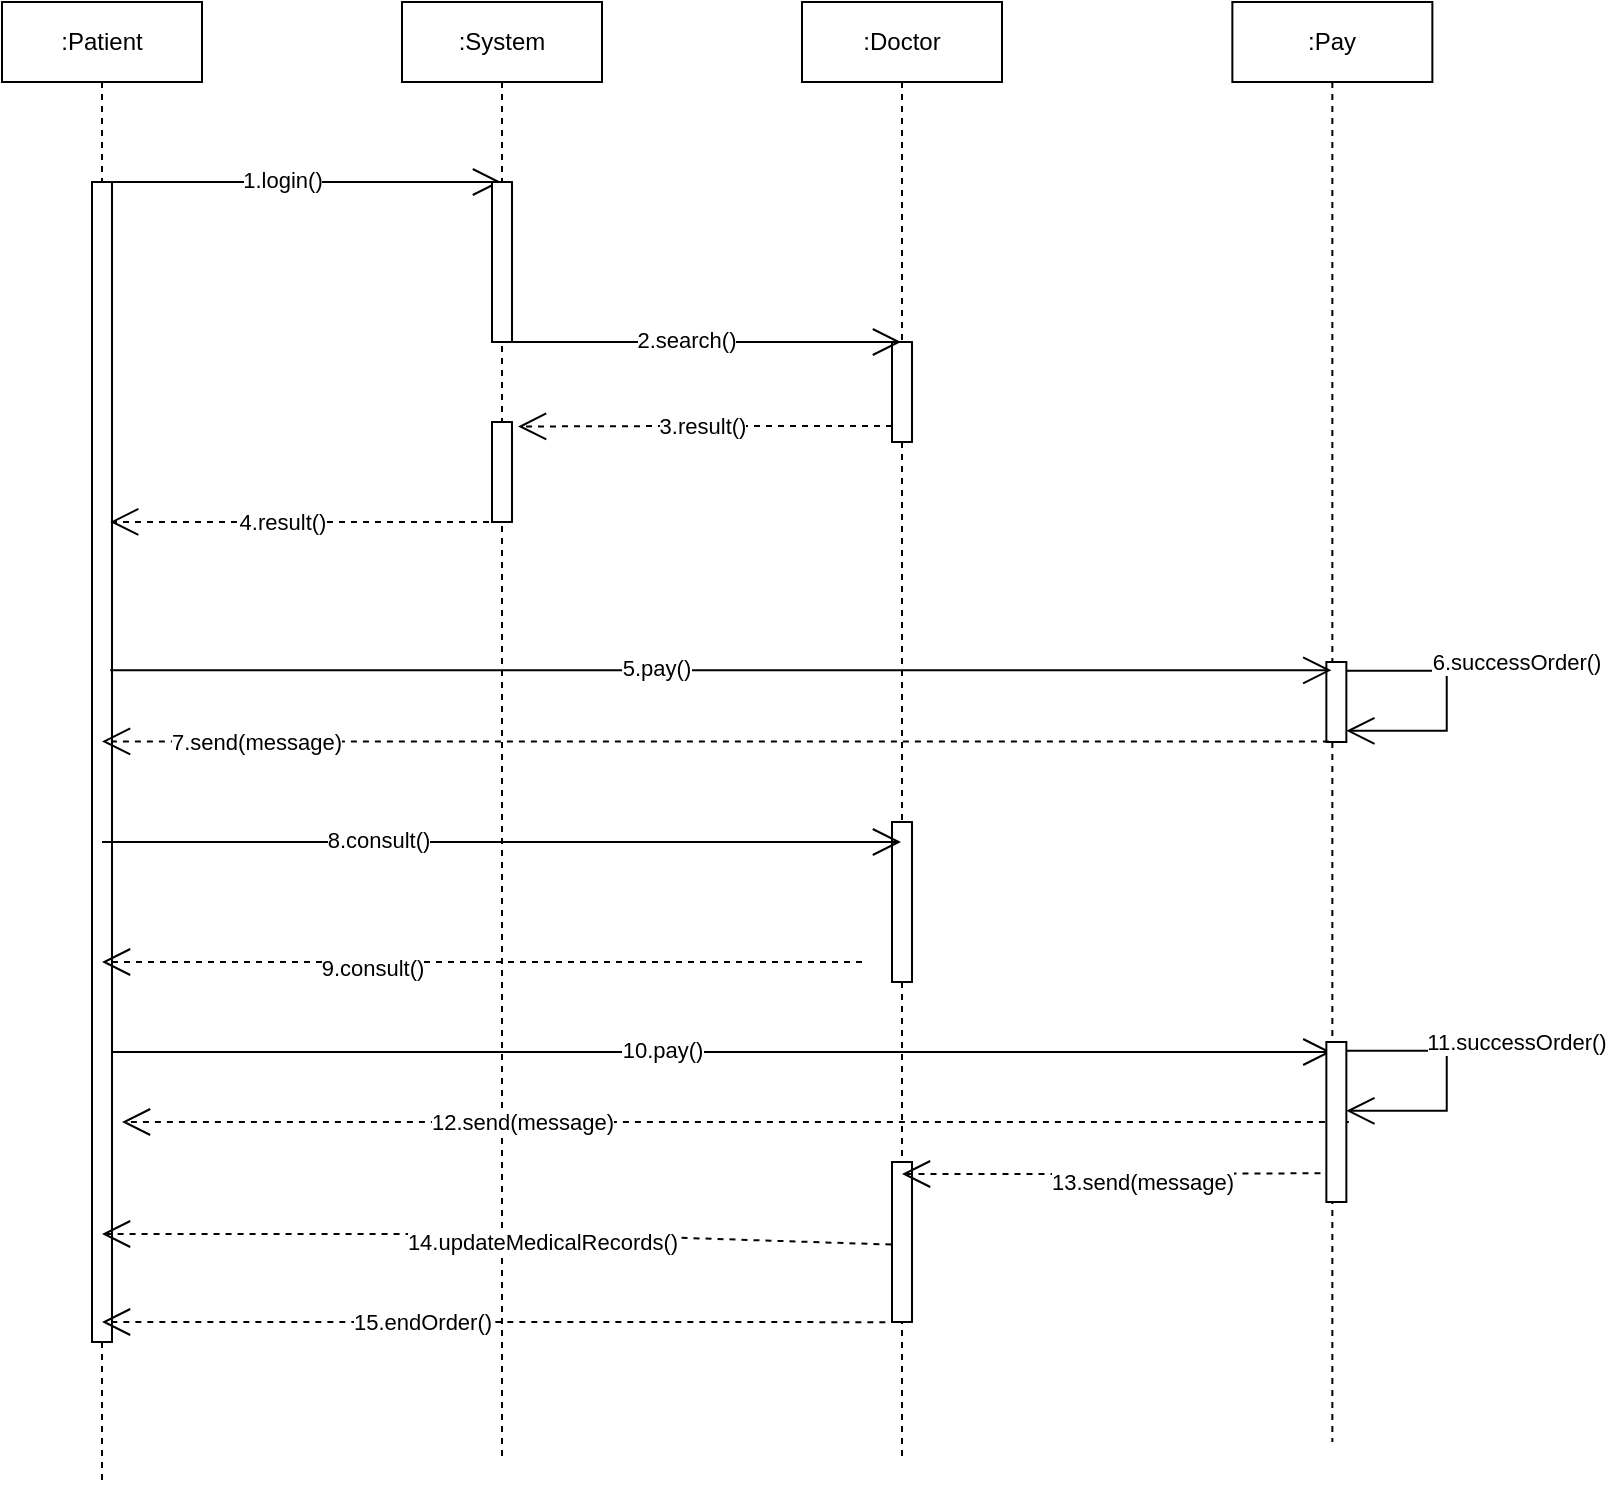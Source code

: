 <mxfile version="20.6.0" type="device"><diagram id="2Os98GMaKRdKsLCwE3TV" name="第 1 页"><mxGraphModel dx="2250" dy="529" grid="1" gridSize="10" guides="1" tooltips="1" connect="1" arrows="1" fold="1" page="1" pageScale="1" pageWidth="827" pageHeight="1169" math="0" shadow="0"><root><mxCell id="0"/><mxCell id="1" parent="0"/><mxCell id="CY9jMk5al61VeYVUfdHk-1" value=":Patient" style="shape=umlLifeline;perimeter=lifelinePerimeter;whiteSpace=wrap;html=1;container=1;collapsible=0;recursiveResize=0;outlineConnect=0;" vertex="1" parent="1"><mxGeometry x="-30" y="180" width="100" height="740" as="geometry"/></mxCell><mxCell id="CY9jMk5al61VeYVUfdHk-2" value="" style="endArrow=open;endFill=1;endSize=12;html=1;rounded=0;" edge="1" parent="CY9jMk5al61VeYVUfdHk-1" target="CY9jMk5al61VeYVUfdHk-4"><mxGeometry width="160" relative="1" as="geometry"><mxPoint x="50" y="90" as="sourcePoint"/><mxPoint x="200" y="90" as="targetPoint"/></mxGeometry></mxCell><mxCell id="CY9jMk5al61VeYVUfdHk-3" value="1.login()" style="edgeLabel;html=1;align=center;verticalAlign=middle;resizable=0;points=[];" vertex="1" connectable="0" parent="CY9jMk5al61VeYVUfdHk-2"><mxGeometry x="-0.105" y="1" relative="1" as="geometry"><mxPoint as="offset"/></mxGeometry></mxCell><mxCell id="CY9jMk5al61VeYVUfdHk-19" value="" style="html=1;points=[];perimeter=orthogonalPerimeter;" vertex="1" parent="CY9jMk5al61VeYVUfdHk-1"><mxGeometry x="45" y="90" width="10" height="580" as="geometry"/></mxCell><mxCell id="CY9jMk5al61VeYVUfdHk-4" value=":System" style="shape=umlLifeline;perimeter=lifelinePerimeter;whiteSpace=wrap;html=1;container=1;collapsible=0;recursiveResize=0;outlineConnect=0;" vertex="1" parent="1"><mxGeometry x="170" y="180" width="100" height="730" as="geometry"/></mxCell><mxCell id="CY9jMk5al61VeYVUfdHk-20" value="" style="html=1;points=[];perimeter=orthogonalPerimeter;" vertex="1" parent="CY9jMk5al61VeYVUfdHk-4"><mxGeometry x="45" y="90" width="10" height="80" as="geometry"/></mxCell><mxCell id="CY9jMk5al61VeYVUfdHk-21" value="" style="html=1;points=[];perimeter=orthogonalPerimeter;" vertex="1" parent="CY9jMk5al61VeYVUfdHk-4"><mxGeometry x="45" y="210" width="10" height="50" as="geometry"/></mxCell><mxCell id="CY9jMk5al61VeYVUfdHk-7" value=":Pay" style="shape=umlLifeline;perimeter=lifelinePerimeter;whiteSpace=wrap;html=1;container=1;collapsible=0;recursiveResize=0;outlineConnect=0;" vertex="1" parent="1"><mxGeometry x="585.18" y="180" width="100" height="720" as="geometry"/></mxCell><mxCell id="CY9jMk5al61VeYVUfdHk-29" value="" style="html=1;points=[];perimeter=orthogonalPerimeter;" vertex="1" parent="CY9jMk5al61VeYVUfdHk-7"><mxGeometry x="47" y="330" width="10" height="40" as="geometry"/></mxCell><mxCell id="CY9jMk5al61VeYVUfdHk-13" value=":Doctor" style="shape=umlLifeline;perimeter=lifelinePerimeter;whiteSpace=wrap;html=1;container=1;collapsible=0;recursiveResize=0;outlineConnect=0;" vertex="1" parent="1"><mxGeometry x="370" y="180" width="100" height="730" as="geometry"/></mxCell><mxCell id="CY9jMk5al61VeYVUfdHk-22" value="" style="html=1;points=[];perimeter=orthogonalPerimeter;" vertex="1" parent="CY9jMk5al61VeYVUfdHk-13"><mxGeometry x="45" y="170" width="10" height="50" as="geometry"/></mxCell><mxCell id="CY9jMk5al61VeYVUfdHk-34" value="" style="html=1;points=[];perimeter=orthogonalPerimeter;" vertex="1" parent="CY9jMk5al61VeYVUfdHk-13"><mxGeometry x="45" y="410" width="10" height="80" as="geometry"/></mxCell><mxCell id="CY9jMk5al61VeYVUfdHk-49" value="12.send(message)" style="endArrow=open;endSize=12;dashed=1;html=1;rounded=0;exitX=0.127;exitY=0.993;exitDx=0;exitDy=0;exitPerimeter=0;" edge="1" parent="CY9jMk5al61VeYVUfdHk-13"><mxGeometry x="0.348" width="160" relative="1" as="geometry"><mxPoint x="273.45" y="560" as="sourcePoint"/><mxPoint x="-340" y="560" as="targetPoint"/><mxPoint as="offset"/></mxGeometry></mxCell><mxCell id="CY9jMk5al61VeYVUfdHk-50" value="" style="html=1;points=[];perimeter=orthogonalPerimeter;" vertex="1" parent="CY9jMk5al61VeYVUfdHk-13"><mxGeometry x="45" y="580" width="10" height="80" as="geometry"/></mxCell><mxCell id="CY9jMk5al61VeYVUfdHk-5" value="" style="endArrow=open;endFill=1;endSize=12;html=1;rounded=0;" edge="1" parent="1" target="CY9jMk5al61VeYVUfdHk-13"><mxGeometry width="160" relative="1" as="geometry"><mxPoint x="225" y="350" as="sourcePoint"/><mxPoint x="375" y="350" as="targetPoint"/></mxGeometry></mxCell><mxCell id="CY9jMk5al61VeYVUfdHk-6" value="2.search()" style="edgeLabel;html=1;align=center;verticalAlign=middle;resizable=0;points=[];" vertex="1" connectable="0" parent="CY9jMk5al61VeYVUfdHk-5"><mxGeometry x="-0.105" y="1" relative="1" as="geometry"><mxPoint as="offset"/></mxGeometry></mxCell><mxCell id="CY9jMk5al61VeYVUfdHk-11" value="" style="endArrow=open;endFill=1;endSize=12;html=1;rounded=0;exitX=0.909;exitY=0.421;exitDx=0;exitDy=0;exitPerimeter=0;" edge="1" parent="1" source="CY9jMk5al61VeYVUfdHk-19" target="CY9jMk5al61VeYVUfdHk-7"><mxGeometry width="160" relative="1" as="geometry"><mxPoint x="224.39" y="510.24" as="sourcePoint"/><mxPoint x="700.18" y="459" as="targetPoint"/></mxGeometry></mxCell><mxCell id="CY9jMk5al61VeYVUfdHk-12" value="5.pay()" style="edgeLabel;html=1;align=center;verticalAlign=middle;resizable=0;points=[];" vertex="1" connectable="0" parent="CY9jMk5al61VeYVUfdHk-11"><mxGeometry x="-0.105" y="1" relative="1" as="geometry"><mxPoint as="offset"/></mxGeometry></mxCell><mxCell id="CY9jMk5al61VeYVUfdHk-30" value="" style="endArrow=open;endFill=1;endSize=12;html=1;rounded=0;" edge="1" parent="1"><mxGeometry width="160" relative="1" as="geometry"><mxPoint x="642.18" y="514.39" as="sourcePoint"/><mxPoint x="642.18" y="544.39" as="targetPoint"/><Array as="points"><mxPoint x="692.37" y="514.39"/><mxPoint x="692.37" y="544.39"/></Array></mxGeometry></mxCell><mxCell id="CY9jMk5al61VeYVUfdHk-31" value="6.successOrder()" style="edgeLabel;html=1;align=center;verticalAlign=middle;resizable=0;points=[];" vertex="1" connectable="0" parent="CY9jMk5al61VeYVUfdHk-30"><mxGeometry x="0.112" y="2" relative="1" as="geometry"><mxPoint x="32" y="-27" as="offset"/></mxGeometry></mxCell><mxCell id="CY9jMk5al61VeYVUfdHk-36" value="7.send(message)" style="endArrow=open;endSize=12;dashed=1;html=1;rounded=0;exitX=0.127;exitY=0.993;exitDx=0;exitDy=0;exitPerimeter=0;" edge="1" parent="1" source="CY9jMk5al61VeYVUfdHk-29" target="CY9jMk5al61VeYVUfdHk-1"><mxGeometry x="0.748" width="160" relative="1" as="geometry"><mxPoint x="322.98" y="460" as="sourcePoint"/><mxPoint x="30" y="550" as="targetPoint"/><mxPoint as="offset"/></mxGeometry></mxCell><mxCell id="CY9jMk5al61VeYVUfdHk-41" value="" style="endArrow=open;endFill=1;endSize=12;html=1;rounded=0;" edge="1" parent="1" source="CY9jMk5al61VeYVUfdHk-1" target="CY9jMk5al61VeYVUfdHk-13"><mxGeometry width="160" relative="1" as="geometry"><mxPoint x="235" y="360" as="sourcePoint"/><mxPoint x="429.5" y="360" as="targetPoint"/><Array as="points"><mxPoint x="100" y="600"/></Array></mxGeometry></mxCell><mxCell id="CY9jMk5al61VeYVUfdHk-42" value="8.consult()" style="edgeLabel;html=1;align=center;verticalAlign=middle;resizable=0;points=[];" vertex="1" connectable="0" parent="CY9jMk5al61VeYVUfdHk-41"><mxGeometry x="-0.105" y="1" relative="1" as="geometry"><mxPoint x="-41" as="offset"/></mxGeometry></mxCell><mxCell id="CY9jMk5al61VeYVUfdHk-43" value="9.consult()" style="endArrow=open;endSize=12;dashed=1;html=1;rounded=0;" edge="1" parent="1" target="CY9jMk5al61VeYVUfdHk-1"><mxGeometry x="0.291" y="3" width="160" relative="1" as="geometry"><mxPoint x="400" y="660" as="sourcePoint"/><mxPoint x="29.667" y="559.72" as="targetPoint"/><mxPoint as="offset"/></mxGeometry></mxCell><mxCell id="CY9jMk5al61VeYVUfdHk-44" value="" style="endArrow=open;endFill=1;endSize=12;html=1;rounded=0;" edge="1" parent="1" source="CY9jMk5al61VeYVUfdHk-19" target="CY9jMk5al61VeYVUfdHk-7"><mxGeometry width="160" relative="1" as="geometry"><mxPoint x="29.667" y="610" as="sourcePoint"/><mxPoint x="429.5" y="610" as="targetPoint"/><Array as="points"><mxPoint x="120" y="705"/></Array></mxGeometry></mxCell><mxCell id="CY9jMk5al61VeYVUfdHk-45" value="10.pay()" style="edgeLabel;html=1;align=center;verticalAlign=middle;resizable=0;points=[];" vertex="1" connectable="0" parent="CY9jMk5al61VeYVUfdHk-44"><mxGeometry x="-0.105" y="1" relative="1" as="geometry"><mxPoint x="2" as="offset"/></mxGeometry></mxCell><mxCell id="CY9jMk5al61VeYVUfdHk-46" value="" style="html=1;points=[];perimeter=orthogonalPerimeter;" vertex="1" parent="1"><mxGeometry x="632.18" y="700" width="10" height="80" as="geometry"/></mxCell><mxCell id="CY9jMk5al61VeYVUfdHk-47" value="" style="endArrow=open;endFill=1;endSize=12;html=1;rounded=0;" edge="1" parent="1"><mxGeometry width="160" relative="1" as="geometry"><mxPoint x="642.18" y="704.39" as="sourcePoint"/><mxPoint x="642.18" y="734.39" as="targetPoint"/><Array as="points"><mxPoint x="692.37" y="704.39"/><mxPoint x="692.37" y="734.39"/></Array></mxGeometry></mxCell><mxCell id="CY9jMk5al61VeYVUfdHk-48" value="11.successOrder()" style="edgeLabel;html=1;align=center;verticalAlign=middle;resizable=0;points=[];" vertex="1" connectable="0" parent="CY9jMk5al61VeYVUfdHk-47"><mxGeometry x="0.112" y="2" relative="1" as="geometry"><mxPoint x="32" y="-27" as="offset"/></mxGeometry></mxCell><mxCell id="CY9jMk5al61VeYVUfdHk-51" value="13.send(message)" style="endArrow=open;endSize=12;dashed=1;html=1;rounded=0;exitX=-0.294;exitY=0.82;exitDx=0;exitDy=0;exitPerimeter=0;" edge="1" parent="1" source="CY9jMk5al61VeYVUfdHk-46" target="CY9jMk5al61VeYVUfdHk-13"><mxGeometry x="-0.148" y="4" width="160" relative="1" as="geometry"><mxPoint x="410" y="670" as="sourcePoint"/><mxPoint x="29.667" y="670" as="targetPoint"/><mxPoint as="offset"/><Array as="points"><mxPoint x="550" y="766"/></Array></mxGeometry></mxCell><mxCell id="CY9jMk5al61VeYVUfdHk-52" value="14.u&lt;span style=&quot;font-size: 11px;&quot;&gt;pdateMedicalRecords()&lt;br&gt;&lt;/span&gt;" style="endArrow=open;endSize=12;dashed=1;html=1;rounded=0;exitX=-0.03;exitY=0.516;exitDx=0;exitDy=0;exitPerimeter=0;" edge="1" parent="1" source="CY9jMk5al61VeYVUfdHk-50" target="CY9jMk5al61VeYVUfdHk-1"><mxGeometry x="-0.116" y="4" width="160" relative="1" as="geometry"><mxPoint x="639.24" y="775.6" as="sourcePoint"/><mxPoint x="429.667" y="776" as="targetPoint"/><mxPoint as="offset"/><Array as="points"><mxPoint x="250" y="796"/></Array></mxGeometry></mxCell><mxCell id="CY9jMk5al61VeYVUfdHk-53" value="15.endOrder()" style="endArrow=open;endSize=12;dashed=1;html=1;rounded=0;exitX=-0.333;exitY=1.001;exitDx=0;exitDy=0;exitPerimeter=0;" edge="1" parent="1" source="CY9jMk5al61VeYVUfdHk-50"><mxGeometry x="0.183" width="160" relative="1" as="geometry"><mxPoint x="424.7" y="811.28" as="sourcePoint"/><mxPoint x="20" y="840" as="targetPoint"/><mxPoint as="offset"/><Array as="points"><mxPoint x="250" y="840"/></Array></mxGeometry></mxCell><mxCell id="CY9jMk5al61VeYVUfdHk-54" value="3.result()" style="endArrow=open;endSize=12;dashed=1;html=1;rounded=0;entryX=1.303;entryY=0.045;entryDx=0;entryDy=0;entryPerimeter=0;" edge="1" parent="1" source="CY9jMk5al61VeYVUfdHk-22" target="CY9jMk5al61VeYVUfdHk-21"><mxGeometry x="0.016" width="160" relative="1" as="geometry"><mxPoint x="410" y="670" as="sourcePoint"/><mxPoint x="100" y="410" as="targetPoint"/><mxPoint as="offset"/><Array as="points"><mxPoint x="310" y="392"/></Array></mxGeometry></mxCell><mxCell id="CY9jMk5al61VeYVUfdHk-55" value="4.result()" style="endArrow=open;endSize=12;dashed=1;html=1;rounded=0;entryX=0.909;entryY=0.293;entryDx=0;entryDy=0;entryPerimeter=0;" edge="1" parent="1" source="CY9jMk5al61VeYVUfdHk-4" target="CY9jMk5al61VeYVUfdHk-19"><mxGeometry x="0.121" width="160" relative="1" as="geometry"><mxPoint x="425" y="402.25" as="sourcePoint"/><mxPoint x="238.03" y="402.25" as="targetPoint"/><mxPoint as="offset"/><Array as="points"><mxPoint x="120" y="440"/></Array></mxGeometry></mxCell></root></mxGraphModel></diagram></mxfile>